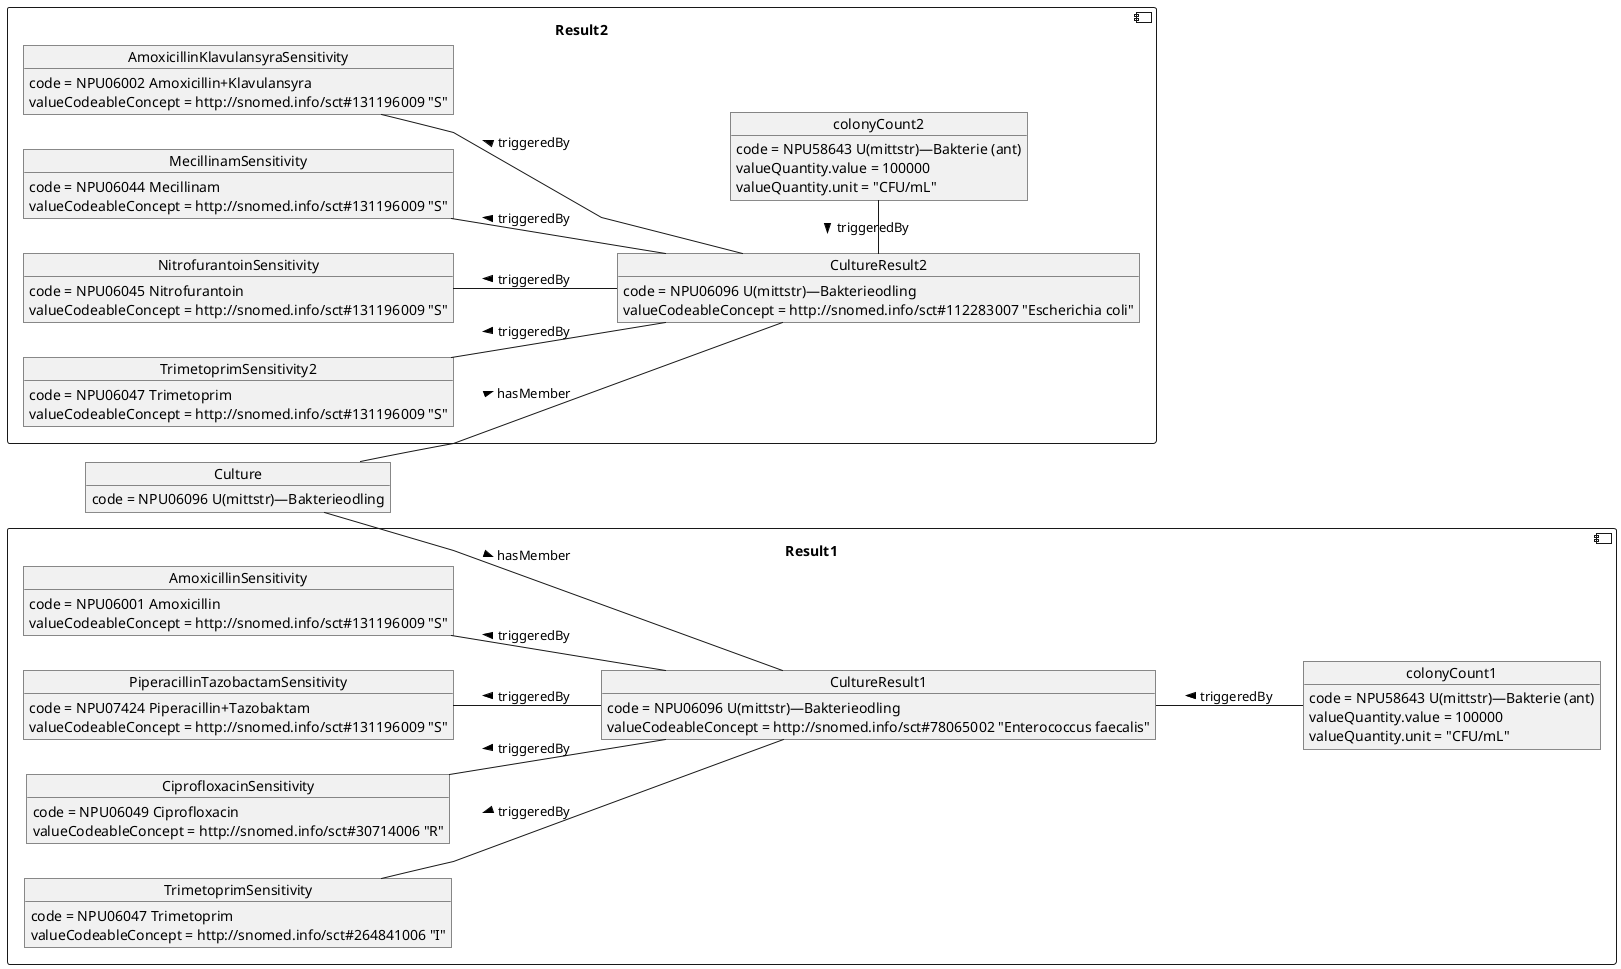 @startuml
skinparam linetype polyline
hide circle
hide stereotype
hide methods
left to right direction



component Result1 {

object CultureResult1 {
    code = NPU06096 U(mittstr)—Bakterieodling
    valueCodeableConcept = http://snomed.info/sct#78065002 "Enterococcus faecalis"
}

object colonyCount1 {
    code = NPU58643 U(mittstr)—Bakterie (ant)
    valueQuantity.value = 100000
    valueQuantity.unit = "CFU/mL"
}
CultureResult1 -- colonyCount1 : triggeredBy <

object AmoxicillinSensitivity {
    code = NPU06001 Amoxicillin
    valueCodeableConcept = http://snomed.info/sct#131196009 "S"
}

AmoxicillinSensitivity -- CultureResult1 : triggeredBy <

object PiperacillinTazobactamSensitivity {
    code = NPU07424 Piperacillin+Tazobaktam
    valueCodeableConcept = http://snomed.info/sct#131196009 "S"
}

PiperacillinTazobactamSensitivity -- CultureResult1 : triggeredBy <

object CiprofloxacinSensitivity {
    code = NPU06049 Ciprofloxacin
    valueCodeableConcept = http://snomed.info/sct#30714006 "R"
}

CiprofloxacinSensitivity -- CultureResult1 : triggeredBy <

object TrimetoprimSensitivity {
    code = NPU06047 Trimetoprim
    valueCodeableConcept = http://snomed.info/sct#264841006 "I"
}

TrimetoprimSensitivity -- CultureResult1 : triggeredBy <
}


component Result2 {

object CultureResult2 {
    code = NPU06096 U(mittstr)—Bakterieodling
    valueCodeableConcept = http://snomed.info/sct#112283007 "Escherichia coli"
}

object colonyCount2 {
    code = NPU58643 U(mittstr)—Bakterie (ant)
    valueQuantity.value = 100000
    valueQuantity.unit = "CFU/mL"
}

CultureResult2 - colonyCount2 : triggeredBy <


object AmoxicillinKlavulansyraSensitivity {
    code = NPU06002 Amoxicillin+Klavulansyra
    valueCodeableConcept = http://snomed.info/sct#131196009 "S"
}

AmoxicillinKlavulansyraSensitivity -- CultureResult2 : triggeredBy <

object MecillinamSensitivity {
    code = NPU06044 Mecillinam
    valueCodeableConcept = http://snomed.info/sct#131196009 "S"
}
MecillinamSensitivity -- CultureResult2 : triggeredBy <

object NitrofurantoinSensitivity {
    code = NPU06045 Nitrofurantoin 
    valueCodeableConcept = http://snomed.info/sct#131196009 "S"
}
NitrofurantoinSensitivity -- CultureResult2 : triggeredBy <

object TrimetoprimSensitivity2 {
    code = NPU06047 Trimetoprim
    valueCodeableConcept = http://snomed.info/sct#131196009 "S"
}
TrimetoprimSensitivity2 -- CultureResult2 : triggeredBy <
}

object Culture {
    code = NPU06096 U(mittstr)—Bakterieodling
}
Culture -- CultureResult1 : hasMember >
Culture -- CultureResult2 : hasMember >

@enduml
